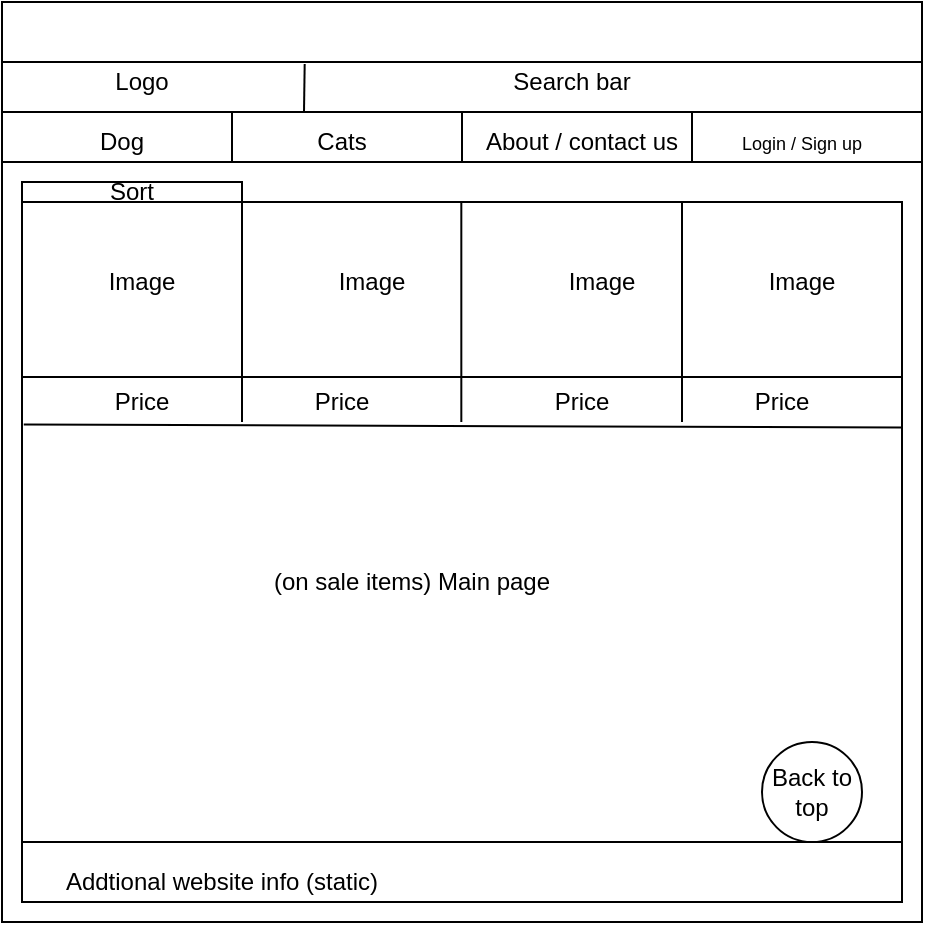 <mxfile version="14.9.6" type="device" pages="2"><diagram id="3feZtFcxeXZ_jxX-1ohJ" name="Page-1"><mxGraphModel dx="981" dy="567" grid="1" gridSize="10" guides="1" tooltips="1" connect="1" arrows="1" fold="1" page="1" pageScale="1" pageWidth="850" pageHeight="1100" math="0" shadow="0"><root><mxCell id="0"/><mxCell id="1" parent="0"/><mxCell id="fZNV0kRSCvFmlhdMY49A-1" value="" style="rounded=0;whiteSpace=wrap;html=1;" vertex="1" parent="1"><mxGeometry x="220" y="160" width="460" height="460" as="geometry"/></mxCell><mxCell id="fZNV0kRSCvFmlhdMY49A-3" value="Contents" style="text;html=1;strokeColor=none;fillColor=none;align=center;verticalAlign=middle;whiteSpace=wrap;rounded=0;" vertex="1" parent="1"><mxGeometry x="385" y="380" width="130" height="20" as="geometry"/></mxCell><mxCell id="fZNV0kRSCvFmlhdMY49A-4" value="" style="rounded=0;whiteSpace=wrap;html=1;" vertex="1" parent="1"><mxGeometry x="220" y="190" width="460" height="50" as="geometry"/></mxCell><mxCell id="fZNV0kRSCvFmlhdMY49A-6" value="" style="endArrow=none;html=1;exitX=0;exitY=0.5;exitDx=0;exitDy=0;entryX=1;entryY=0.5;entryDx=0;entryDy=0;" edge="1" parent="1" source="fZNV0kRSCvFmlhdMY49A-4" target="fZNV0kRSCvFmlhdMY49A-4"><mxGeometry width="50" height="50" relative="1" as="geometry"><mxPoint x="270" y="340" as="sourcePoint"/><mxPoint x="320" y="290" as="targetPoint"/></mxGeometry></mxCell><mxCell id="fZNV0kRSCvFmlhdMY49A-7" value="" style="endArrow=none;html=1;exitX=0.75;exitY=1;exitDx=0;exitDy=0;" edge="1" parent="1" source="fZNV0kRSCvFmlhdMY49A-4"><mxGeometry width="50" height="50" relative="1" as="geometry"><mxPoint x="270" y="340" as="sourcePoint"/><mxPoint x="565" y="215" as="targetPoint"/></mxGeometry></mxCell><mxCell id="fZNV0kRSCvFmlhdMY49A-8" value="&lt;font style=&quot;font-size: 9px&quot;&gt;Login / Sign up&lt;/font&gt;" style="text;html=1;strokeColor=none;fillColor=none;align=center;verticalAlign=middle;whiteSpace=wrap;rounded=0;" vertex="1" parent="1"><mxGeometry x="580" y="220" width="80" height="20" as="geometry"/></mxCell><mxCell id="fZNV0kRSCvFmlhdMY49A-9" value="" style="endArrow=none;html=1;entryX=0.25;entryY=1;entryDx=0;entryDy=0;" edge="1" parent="1" target="fZNV0kRSCvFmlhdMY49A-4"><mxGeometry width="50" height="50" relative="1" as="geometry"><mxPoint x="335" y="215" as="sourcePoint"/><mxPoint x="320" y="290" as="targetPoint"/></mxGeometry></mxCell><mxCell id="fZNV0kRSCvFmlhdMY49A-10" value="Dog" style="text;html=1;strokeColor=none;fillColor=none;align=center;verticalAlign=middle;whiteSpace=wrap;rounded=0;" vertex="1" parent="1"><mxGeometry x="260" y="220" width="40" height="20" as="geometry"/></mxCell><mxCell id="fZNV0kRSCvFmlhdMY49A-11" value="" style="endArrow=none;html=1;exitX=0.5;exitY=1;exitDx=0;exitDy=0;" edge="1" parent="1" source="fZNV0kRSCvFmlhdMY49A-4"><mxGeometry width="50" height="50" relative="1" as="geometry"><mxPoint x="270" y="340" as="sourcePoint"/><mxPoint x="450" y="215" as="targetPoint"/></mxGeometry></mxCell><mxCell id="fZNV0kRSCvFmlhdMY49A-12" value="Cats" style="text;html=1;strokeColor=none;fillColor=none;align=center;verticalAlign=middle;whiteSpace=wrap;rounded=0;" vertex="1" parent="1"><mxGeometry x="370" y="220" width="40" height="20" as="geometry"/></mxCell><mxCell id="fZNV0kRSCvFmlhdMY49A-14" value="Logo" style="text;html=1;strokeColor=none;fillColor=none;align=center;verticalAlign=middle;whiteSpace=wrap;rounded=0;" vertex="1" parent="1"><mxGeometry x="270" y="190" width="40" height="20" as="geometry"/></mxCell><mxCell id="fZNV0kRSCvFmlhdMY49A-16" value="Search bar" style="text;html=1;strokeColor=none;fillColor=none;align=center;verticalAlign=middle;whiteSpace=wrap;rounded=0;" vertex="1" parent="1"><mxGeometry x="460" y="190" width="90" height="20" as="geometry"/></mxCell><mxCell id="fZNV0kRSCvFmlhdMY49A-18" value="" style="endArrow=none;html=1;entryX=0.329;entryY=0.019;entryDx=0;entryDy=0;entryPerimeter=0;" edge="1" parent="1" target="fZNV0kRSCvFmlhdMY49A-4"><mxGeometry width="50" height="50" relative="1" as="geometry"><mxPoint x="371" y="215" as="sourcePoint"/><mxPoint x="320" y="350" as="targetPoint"/></mxGeometry></mxCell><mxCell id="fZNV0kRSCvFmlhdMY49A-22" value="" style="rounded=0;whiteSpace=wrap;html=1;fontStyle=1" vertex="1" parent="1"><mxGeometry x="230" y="260" width="440" height="350" as="geometry"/></mxCell><mxCell id="fZNV0kRSCvFmlhdMY49A-23" value="" style="endArrow=none;html=1;exitX=0;exitY=0.25;exitDx=0;exitDy=0;entryX=1;entryY=0.25;entryDx=0;entryDy=0;" edge="1" parent="1" source="fZNV0kRSCvFmlhdMY49A-22" target="fZNV0kRSCvFmlhdMY49A-22"><mxGeometry width="50" height="50" relative="1" as="geometry"><mxPoint x="270" y="400" as="sourcePoint"/><mxPoint x="320" y="350" as="targetPoint"/></mxGeometry></mxCell><mxCell id="fZNV0kRSCvFmlhdMY49A-24" value="" style="endArrow=none;html=1;exitX=0.002;exitY=0.318;exitDx=0;exitDy=0;exitPerimeter=0;entryX=0.999;entryY=0.322;entryDx=0;entryDy=0;entryPerimeter=0;" edge="1" parent="1" source="fZNV0kRSCvFmlhdMY49A-22" target="fZNV0kRSCvFmlhdMY49A-22"><mxGeometry width="50" height="50" relative="1" as="geometry"><mxPoint x="270" y="400" as="sourcePoint"/><mxPoint x="320" y="350" as="targetPoint"/></mxGeometry></mxCell><mxCell id="fZNV0kRSCvFmlhdMY49A-25" value="" style="endArrow=none;html=1;exitX=0.25;exitY=0;exitDx=0;exitDy=0;" edge="1" parent="1" source="fZNV0kRSCvFmlhdMY49A-22"><mxGeometry width="50" height="50" relative="1" as="geometry"><mxPoint x="270" y="400" as="sourcePoint"/><mxPoint x="340" y="370" as="targetPoint"/></mxGeometry></mxCell><mxCell id="fZNV0kRSCvFmlhdMY49A-26" value="About / contact us" style="text;html=1;strokeColor=none;fillColor=none;align=center;verticalAlign=middle;whiteSpace=wrap;rounded=0;" vertex="1" parent="1"><mxGeometry x="460" y="220" width="100" height="20" as="geometry"/></mxCell><mxCell id="fZNV0kRSCvFmlhdMY49A-27" value="" style="endArrow=none;html=1;" edge="1" parent="1"><mxGeometry width="50" height="50" relative="1" as="geometry"><mxPoint x="449.66" y="370" as="sourcePoint"/><mxPoint x="449.66" y="260" as="targetPoint"/></mxGeometry></mxCell><mxCell id="fZNV0kRSCvFmlhdMY49A-28" value="" style="endArrow=none;html=1;exitX=0.75;exitY=0;exitDx=0;exitDy=0;" edge="1" parent="1" source="fZNV0kRSCvFmlhdMY49A-22"><mxGeometry width="50" height="50" relative="1" as="geometry"><mxPoint x="270" y="380" as="sourcePoint"/><mxPoint x="560" y="370" as="targetPoint"/><Array as="points"><mxPoint x="560" y="310"/></Array></mxGeometry></mxCell><mxCell id="fZNV0kRSCvFmlhdMY49A-29" value="" style="endArrow=none;html=1;" edge="1" parent="1"><mxGeometry width="50" height="50" relative="1" as="geometry"><mxPoint x="230" y="580" as="sourcePoint"/><mxPoint x="670" y="580" as="targetPoint"/></mxGeometry></mxCell><mxCell id="fZNV0kRSCvFmlhdMY49A-30" value="Image" style="text;html=1;strokeColor=none;fillColor=none;align=center;verticalAlign=middle;whiteSpace=wrap;rounded=0;" vertex="1" parent="1"><mxGeometry x="385" y="290" width="40" height="20" as="geometry"/></mxCell><mxCell id="fZNV0kRSCvFmlhdMY49A-31" value="Price" style="text;html=1;strokeColor=none;fillColor=none;align=center;verticalAlign=middle;whiteSpace=wrap;rounded=0;" vertex="1" parent="1"><mxGeometry x="270" y="350" width="40" height="20" as="geometry"/></mxCell><mxCell id="fZNV0kRSCvFmlhdMY49A-32" value="Price" style="text;html=1;strokeColor=none;fillColor=none;align=center;verticalAlign=middle;whiteSpace=wrap;rounded=0;" vertex="1" parent="1"><mxGeometry x="370" y="350" width="40" height="20" as="geometry"/></mxCell><mxCell id="fZNV0kRSCvFmlhdMY49A-33" value="Price" style="text;html=1;strokeColor=none;fillColor=none;align=center;verticalAlign=middle;whiteSpace=wrap;rounded=0;" vertex="1" parent="1"><mxGeometry x="490" y="350" width="40" height="20" as="geometry"/></mxCell><mxCell id="fZNV0kRSCvFmlhdMY49A-34" value="Price" style="text;html=1;strokeColor=none;fillColor=none;align=center;verticalAlign=middle;whiteSpace=wrap;rounded=0;" vertex="1" parent="1"><mxGeometry x="590" y="350" width="40" height="20" as="geometry"/></mxCell><mxCell id="fZNV0kRSCvFmlhdMY49A-35" value="Image" style="text;html=1;strokeColor=none;fillColor=none;align=center;verticalAlign=middle;whiteSpace=wrap;rounded=0;" vertex="1" parent="1"><mxGeometry x="270" y="290" width="40" height="20" as="geometry"/></mxCell><mxCell id="fZNV0kRSCvFmlhdMY49A-36" value="Image" style="text;html=1;strokeColor=none;fillColor=none;align=center;verticalAlign=middle;whiteSpace=wrap;rounded=0;" vertex="1" parent="1"><mxGeometry x="500" y="290" width="40" height="20" as="geometry"/></mxCell><mxCell id="fZNV0kRSCvFmlhdMY49A-37" value="Image" style="text;html=1;strokeColor=none;fillColor=none;align=center;verticalAlign=middle;whiteSpace=wrap;rounded=0;" vertex="1" parent="1"><mxGeometry x="600" y="290" width="40" height="20" as="geometry"/></mxCell><mxCell id="WYjNol1FmLns51SQkMWZ-3" value="" style="rounded=0;whiteSpace=wrap;html=1;" vertex="1" parent="1"><mxGeometry x="230" y="250" width="110" height="10" as="geometry"/></mxCell><mxCell id="WYjNol1FmLns51SQkMWZ-4" value="Sort" style="text;html=1;strokeColor=none;fillColor=none;align=center;verticalAlign=middle;whiteSpace=wrap;rounded=0;" vertex="1" parent="1"><mxGeometry x="265" y="245" width="40" height="20" as="geometry"/></mxCell><mxCell id="ED9AaB6hcTwVeXhBtY44-1" value="(on sale items) Main page" style="text;html=1;strokeColor=none;fillColor=none;align=center;verticalAlign=middle;whiteSpace=wrap;rounded=0;" vertex="1" parent="1"><mxGeometry x="350" y="440" width="150" height="20" as="geometry"/></mxCell><mxCell id="ED9AaB6hcTwVeXhBtY44-2" value="Addtional website info (static)" style="text;html=1;strokeColor=none;fillColor=none;align=center;verticalAlign=middle;whiteSpace=wrap;rounded=0;" vertex="1" parent="1"><mxGeometry x="250" y="590" width="160" height="20" as="geometry"/></mxCell><mxCell id="ED9AaB6hcTwVeXhBtY44-4" value="" style="ellipse;whiteSpace=wrap;html=1;" vertex="1" parent="1"><mxGeometry x="600" y="530" width="50" height="50" as="geometry"/></mxCell><mxCell id="ED9AaB6hcTwVeXhBtY44-6" value="Back to top" style="text;html=1;strokeColor=none;fillColor=none;align=center;verticalAlign=middle;whiteSpace=wrap;rounded=0;" vertex="1" parent="1"><mxGeometry x="595" y="545" width="60" height="20" as="geometry"/></mxCell></root></mxGraphModel></diagram><diagram id="ekEZjB3jG_avCw_EKTeh" name="Page-2"><mxGraphModel dx="981" dy="567" grid="1" gridSize="10" guides="1" tooltips="1" connect="1" arrows="1" fold="1" page="1" pageScale="1" pageWidth="850" pageHeight="1100" math="0" shadow="0"><root><mxCell id="pNr3cjWZcglKfTLWTHcc-0"/><mxCell id="pNr3cjWZcglKfTLWTHcc-1" parent="pNr3cjWZcglKfTLWTHcc-0"/><mxCell id="pNr3cjWZcglKfTLWTHcc-2" value="" style="rounded=0;whiteSpace=wrap;html=1;" vertex="1" parent="pNr3cjWZcglKfTLWTHcc-1"><mxGeometry x="220" y="160" width="460" height="460" as="geometry"/></mxCell><mxCell id="pNr3cjWZcglKfTLWTHcc-3" value="Contents" style="text;html=1;strokeColor=none;fillColor=none;align=center;verticalAlign=middle;whiteSpace=wrap;rounded=0;" vertex="1" parent="pNr3cjWZcglKfTLWTHcc-1"><mxGeometry x="385" y="380" width="130" height="20" as="geometry"/></mxCell><mxCell id="pNr3cjWZcglKfTLWTHcc-4" value="" style="rounded=0;whiteSpace=wrap;html=1;" vertex="1" parent="pNr3cjWZcglKfTLWTHcc-1"><mxGeometry x="220" y="190" width="460" height="50" as="geometry"/></mxCell><mxCell id="pNr3cjWZcglKfTLWTHcc-5" value="" style="endArrow=none;html=1;exitX=0;exitY=0.5;exitDx=0;exitDy=0;entryX=1;entryY=0.5;entryDx=0;entryDy=0;" edge="1" parent="pNr3cjWZcglKfTLWTHcc-1" source="pNr3cjWZcglKfTLWTHcc-4" target="pNr3cjWZcglKfTLWTHcc-4"><mxGeometry width="50" height="50" relative="1" as="geometry"><mxPoint x="270" y="340" as="sourcePoint"/><mxPoint x="320" y="290" as="targetPoint"/></mxGeometry></mxCell><mxCell id="pNr3cjWZcglKfTLWTHcc-6" value="" style="endArrow=none;html=1;exitX=0.75;exitY=1;exitDx=0;exitDy=0;" edge="1" parent="pNr3cjWZcglKfTLWTHcc-1" source="pNr3cjWZcglKfTLWTHcc-4"><mxGeometry width="50" height="50" relative="1" as="geometry"><mxPoint x="270" y="340" as="sourcePoint"/><mxPoint x="565" y="215.0" as="targetPoint"/></mxGeometry></mxCell><mxCell id="pNr3cjWZcglKfTLWTHcc-7" value="&lt;font style=&quot;font-size: 9px&quot;&gt;Profile / my account&lt;/font&gt;" style="text;html=1;strokeColor=none;fillColor=none;align=center;verticalAlign=middle;whiteSpace=wrap;rounded=0;" vertex="1" parent="pNr3cjWZcglKfTLWTHcc-1"><mxGeometry x="570" y="220" width="90" height="20" as="geometry"/></mxCell><mxCell id="pNr3cjWZcglKfTLWTHcc-8" value="" style="endArrow=none;html=1;entryX=0.25;entryY=1;entryDx=0;entryDy=0;" edge="1" parent="pNr3cjWZcglKfTLWTHcc-1" target="pNr3cjWZcglKfTLWTHcc-4"><mxGeometry width="50" height="50" relative="1" as="geometry"><mxPoint x="335" y="215.0" as="sourcePoint"/><mxPoint x="320" y="290" as="targetPoint"/></mxGeometry></mxCell><mxCell id="pNr3cjWZcglKfTLWTHcc-9" value="Dog" style="text;html=1;strokeColor=none;fillColor=none;align=center;verticalAlign=middle;whiteSpace=wrap;rounded=0;" vertex="1" parent="pNr3cjWZcglKfTLWTHcc-1"><mxGeometry x="260" y="220" width="40" height="20" as="geometry"/></mxCell><mxCell id="pNr3cjWZcglKfTLWTHcc-10" value="" style="endArrow=none;html=1;exitX=0.5;exitY=1;exitDx=0;exitDy=0;" edge="1" parent="pNr3cjWZcglKfTLWTHcc-1" source="pNr3cjWZcglKfTLWTHcc-4"><mxGeometry width="50" height="50" relative="1" as="geometry"><mxPoint x="270" y="340" as="sourcePoint"/><mxPoint x="450" y="215.0" as="targetPoint"/></mxGeometry></mxCell><mxCell id="pNr3cjWZcglKfTLWTHcc-11" value="Cats" style="text;html=1;strokeColor=none;fillColor=none;align=center;verticalAlign=middle;whiteSpace=wrap;rounded=0;" vertex="1" parent="pNr3cjWZcglKfTLWTHcc-1"><mxGeometry x="370" y="220" width="40" height="20" as="geometry"/></mxCell><mxCell id="pNr3cjWZcglKfTLWTHcc-12" value="Logo" style="text;html=1;strokeColor=none;fillColor=none;align=center;verticalAlign=middle;whiteSpace=wrap;rounded=0;" vertex="1" parent="pNr3cjWZcglKfTLWTHcc-1"><mxGeometry x="270" y="190" width="40" height="20" as="geometry"/></mxCell><mxCell id="pNr3cjWZcglKfTLWTHcc-13" value="Search bar" style="text;html=1;strokeColor=none;fillColor=none;align=center;verticalAlign=middle;whiteSpace=wrap;rounded=0;" vertex="1" parent="pNr3cjWZcglKfTLWTHcc-1"><mxGeometry x="460" y="190" width="90" height="20" as="geometry"/></mxCell><mxCell id="pNr3cjWZcglKfTLWTHcc-14" value="" style="endArrow=none;html=1;entryX=0.329;entryY=0.019;entryDx=0;entryDy=0;entryPerimeter=0;" edge="1" parent="pNr3cjWZcglKfTLWTHcc-1" target="pNr3cjWZcglKfTLWTHcc-4"><mxGeometry width="50" height="50" relative="1" as="geometry"><mxPoint x="371" y="215.0" as="sourcePoint"/><mxPoint x="320" y="350" as="targetPoint"/></mxGeometry></mxCell><mxCell id="pNr3cjWZcglKfTLWTHcc-15" value="" style="rounded=0;whiteSpace=wrap;html=1;fontStyle=1" vertex="1" parent="pNr3cjWZcglKfTLWTHcc-1"><mxGeometry x="230" y="250" width="440" height="350" as="geometry"/></mxCell><mxCell id="pNr3cjWZcglKfTLWTHcc-16" value="" style="endArrow=none;html=1;exitX=0;exitY=0.25;exitDx=0;exitDy=0;entryX=1;entryY=0.25;entryDx=0;entryDy=0;" edge="1" parent="pNr3cjWZcglKfTLWTHcc-1" source="pNr3cjWZcglKfTLWTHcc-15" target="pNr3cjWZcglKfTLWTHcc-15"><mxGeometry width="50" height="50" relative="1" as="geometry"><mxPoint x="270" y="400" as="sourcePoint"/><mxPoint x="320" y="350" as="targetPoint"/></mxGeometry></mxCell><mxCell id="pNr3cjWZcglKfTLWTHcc-17" value="" style="endArrow=none;html=1;exitX=0.002;exitY=0.318;exitDx=0;exitDy=0;exitPerimeter=0;entryX=0.999;entryY=0.322;entryDx=0;entryDy=0;entryPerimeter=0;" edge="1" parent="pNr3cjWZcglKfTLWTHcc-1" source="pNr3cjWZcglKfTLWTHcc-15" target="pNr3cjWZcglKfTLWTHcc-15"><mxGeometry width="50" height="50" relative="1" as="geometry"><mxPoint x="270" y="400" as="sourcePoint"/><mxPoint x="320" y="350" as="targetPoint"/></mxGeometry></mxCell><mxCell id="pNr3cjWZcglKfTLWTHcc-18" value="" style="endArrow=none;html=1;exitX=0.25;exitY=0;exitDx=0;exitDy=0;" edge="1" parent="pNr3cjWZcglKfTLWTHcc-1" source="pNr3cjWZcglKfTLWTHcc-15"><mxGeometry width="50" height="50" relative="1" as="geometry"><mxPoint x="270" y="400" as="sourcePoint"/><mxPoint x="340" y="360.0" as="targetPoint"/></mxGeometry></mxCell><mxCell id="pNr3cjWZcglKfTLWTHcc-19" value="About / contact us" style="text;html=1;strokeColor=none;fillColor=none;align=center;verticalAlign=middle;whiteSpace=wrap;rounded=0;" vertex="1" parent="pNr3cjWZcglKfTLWTHcc-1"><mxGeometry x="460" y="220" width="100" height="20" as="geometry"/></mxCell><mxCell id="pNr3cjWZcglKfTLWTHcc-20" value="" style="endArrow=none;html=1;" edge="1" parent="pNr3cjWZcglKfTLWTHcc-1"><mxGeometry width="50" height="50" relative="1" as="geometry"><mxPoint x="450" y="360.0" as="sourcePoint"/><mxPoint x="450" y="250.0" as="targetPoint"/></mxGeometry></mxCell><mxCell id="pNr3cjWZcglKfTLWTHcc-21" value="" style="endArrow=none;html=1;exitX=0.75;exitY=0;exitDx=0;exitDy=0;" edge="1" parent="pNr3cjWZcglKfTLWTHcc-1" source="pNr3cjWZcglKfTLWTHcc-15"><mxGeometry width="50" height="50" relative="1" as="geometry"><mxPoint x="270" y="380" as="sourcePoint"/><mxPoint x="560" y="360.0" as="targetPoint"/></mxGeometry></mxCell><mxCell id="pNr3cjWZcglKfTLWTHcc-22" value="" style="endArrow=none;html=1;" edge="1" parent="pNr3cjWZcglKfTLWTHcc-1"><mxGeometry width="50" height="50" relative="1" as="geometry"><mxPoint x="230" y="580" as="sourcePoint"/><mxPoint x="670" y="580" as="targetPoint"/></mxGeometry></mxCell><mxCell id="pNr3cjWZcglKfTLWTHcc-23" value="Image" style="text;html=1;strokeColor=none;fillColor=none;align=center;verticalAlign=middle;whiteSpace=wrap;rounded=0;" vertex="1" parent="pNr3cjWZcglKfTLWTHcc-1"><mxGeometry x="385" y="290" width="40" height="20" as="geometry"/></mxCell><mxCell id="pNr3cjWZcglKfTLWTHcc-25" value="Price" style="text;html=1;strokeColor=none;fillColor=none;align=center;verticalAlign=middle;whiteSpace=wrap;rounded=0;" vertex="1" parent="pNr3cjWZcglKfTLWTHcc-1"><mxGeometry x="370" y="340" width="40" height="20" as="geometry"/></mxCell><mxCell id="pNr3cjWZcglKfTLWTHcc-26" value="Price" style="text;html=1;strokeColor=none;fillColor=none;align=center;verticalAlign=middle;whiteSpace=wrap;rounded=0;" vertex="1" parent="pNr3cjWZcglKfTLWTHcc-1"><mxGeometry x="490" y="340" width="40" height="20" as="geometry"/></mxCell><mxCell id="pNr3cjWZcglKfTLWTHcc-27" value="Price" style="text;html=1;strokeColor=none;fillColor=none;align=center;verticalAlign=middle;whiteSpace=wrap;rounded=0;" vertex="1" parent="pNr3cjWZcglKfTLWTHcc-1"><mxGeometry x="590" y="340" width="40" height="20" as="geometry"/></mxCell><mxCell id="pNr3cjWZcglKfTLWTHcc-29" value="Image" style="text;html=1;strokeColor=none;fillColor=none;align=center;verticalAlign=middle;whiteSpace=wrap;rounded=0;" vertex="1" parent="pNr3cjWZcglKfTLWTHcc-1"><mxGeometry x="500" y="290" width="40" height="20" as="geometry"/></mxCell><mxCell id="pNr3cjWZcglKfTLWTHcc-30" value="Image" style="text;html=1;strokeColor=none;fillColor=none;align=center;verticalAlign=middle;whiteSpace=wrap;rounded=0;" vertex="1" parent="pNr3cjWZcglKfTLWTHcc-1"><mxGeometry x="600" y="290" width="40" height="20" as="geometry"/></mxCell><mxCell id="pNr3cjWZcglKfTLWTHcc-32" value="" style="rounded=0;whiteSpace=wrap;html=1;" vertex="1" parent="pNr3cjWZcglKfTLWTHcc-1"><mxGeometry x="220" y="240" width="120" height="210" as="geometry"/></mxCell><mxCell id="pNr3cjWZcglKfTLWTHcc-33" value="Food" style="text;html=1;strokeColor=none;fillColor=none;align=center;verticalAlign=middle;whiteSpace=wrap;rounded=0;" vertex="1" parent="pNr3cjWZcglKfTLWTHcc-1"><mxGeometry x="250" y="250" width="40" height="20" as="geometry"/></mxCell><mxCell id="pNr3cjWZcglKfTLWTHcc-34" value="Toys" style="text;html=1;strokeColor=none;fillColor=none;align=center;verticalAlign=middle;whiteSpace=wrap;rounded=0;" vertex="1" parent="pNr3cjWZcglKfTLWTHcc-1"><mxGeometry x="250" y="280" width="40" height="20" as="geometry"/></mxCell><mxCell id="pNr3cjWZcglKfTLWTHcc-35" value="Hygeine" style="text;html=1;strokeColor=none;fillColor=none;align=center;verticalAlign=middle;whiteSpace=wrap;rounded=0;" vertex="1" parent="pNr3cjWZcglKfTLWTHcc-1"><mxGeometry x="250" y="310" width="40" height="20" as="geometry"/></mxCell><mxCell id="pNr3cjWZcglKfTLWTHcc-36" value="Vitamins" style="text;html=1;strokeColor=none;fillColor=none;align=center;verticalAlign=middle;whiteSpace=wrap;rounded=0;" vertex="1" parent="pNr3cjWZcglKfTLWTHcc-1"><mxGeometry x="250" y="350" width="40" height="20" as="geometry"/></mxCell><mxCell id="pNr3cjWZcglKfTLWTHcc-37" value="Cage / miscs" style="text;html=1;strokeColor=none;fillColor=none;align=center;verticalAlign=middle;whiteSpace=wrap;rounded=0;" vertex="1" parent="pNr3cjWZcglKfTLWTHcc-1"><mxGeometry x="230" y="380" width="90" height="20" as="geometry"/></mxCell><mxCell id="QQyYwnj6q6uFSDBnY_Ki-0" value="" style="endArrow=none;html=1;exitX=0;exitY=0.171;exitDx=0;exitDy=0;exitPerimeter=0;entryX=1.008;entryY=0.171;entryDx=0;entryDy=0;entryPerimeter=0;" edge="1" parent="pNr3cjWZcglKfTLWTHcc-1" source="pNr3cjWZcglKfTLWTHcc-32" target="pNr3cjWZcglKfTLWTHcc-32"><mxGeometry width="50" height="50" relative="1" as="geometry"><mxPoint x="400" y="440" as="sourcePoint"/><mxPoint x="450" y="390" as="targetPoint"/></mxGeometry></mxCell><mxCell id="QQyYwnj6q6uFSDBnY_Ki-1" value="" style="endArrow=none;html=1;exitX=0.008;exitY=0.319;exitDx=0;exitDy=0;exitPerimeter=0;entryX=1;entryY=0.324;entryDx=0;entryDy=0;entryPerimeter=0;" edge="1" parent="pNr3cjWZcglKfTLWTHcc-1" source="pNr3cjWZcglKfTLWTHcc-32" target="pNr3cjWZcglKfTLWTHcc-32"><mxGeometry width="50" height="50" relative="1" as="geometry"><mxPoint x="400" y="440" as="sourcePoint"/><mxPoint x="450" y="390" as="targetPoint"/></mxGeometry></mxCell><mxCell id="QQyYwnj6q6uFSDBnY_Ki-2" value="" style="endArrow=none;html=1;exitX=0;exitY=0.5;exitDx=0;exitDy=0;entryX=1;entryY=0.5;entryDx=0;entryDy=0;" edge="1" parent="pNr3cjWZcglKfTLWTHcc-1" source="pNr3cjWZcglKfTLWTHcc-32" target="pNr3cjWZcglKfTLWTHcc-32"><mxGeometry width="50" height="50" relative="1" as="geometry"><mxPoint x="400" y="440" as="sourcePoint"/><mxPoint x="450" y="390" as="targetPoint"/></mxGeometry></mxCell><mxCell id="QQyYwnj6q6uFSDBnY_Ki-3" value="" style="endArrow=none;html=1;exitX=0.008;exitY=0.648;exitDx=0;exitDy=0;exitPerimeter=0;" edge="1" parent="pNr3cjWZcglKfTLWTHcc-1" source="pNr3cjWZcglKfTLWTHcc-32"><mxGeometry width="50" height="50" relative="1" as="geometry"><mxPoint x="400" y="440" as="sourcePoint"/><mxPoint x="340" y="376" as="targetPoint"/></mxGeometry></mxCell><mxCell id="QQyYwnj6q6uFSDBnY_Ki-5" value="" style="rounded=0;whiteSpace=wrap;html=1;fillColor=#1ba1e2;strokeColor=#006EAF;fontColor=#ffffff;" vertex="1" parent="pNr3cjWZcglKfTLWTHcc-1"><mxGeometry x="220" y="160" width="460" height="30" as="geometry"/></mxCell><mxCell id="gCBT3_5shyqOl2a06MxN-0" value="" style="rounded=0;whiteSpace=wrap;html=1;" vertex="1" parent="pNr3cjWZcglKfTLWTHcc-1"><mxGeometry x="560" y="240" width="120" height="150" as="geometry"/></mxCell><mxCell id="gCBT3_5shyqOl2a06MxN-1" value="My account" style="text;html=1;strokeColor=none;fillColor=none;align=center;verticalAlign=middle;whiteSpace=wrap;rounded=0;" vertex="1" parent="pNr3cjWZcglKfTLWTHcc-1"><mxGeometry x="580" y="240" width="70" height="20" as="geometry"/></mxCell><mxCell id="gCBT3_5shyqOl2a06MxN-2" value="Shopping cart" style="text;html=1;strokeColor=none;fillColor=none;align=center;verticalAlign=middle;whiteSpace=wrap;rounded=0;" vertex="1" parent="pNr3cjWZcglKfTLWTHcc-1"><mxGeometry x="570" y="270" width="90" height="20" as="geometry"/></mxCell><mxCell id="gCBT3_5shyqOl2a06MxN-3" value="Purhase history" style="text;html=1;strokeColor=none;fillColor=none;align=center;verticalAlign=middle;whiteSpace=wrap;rounded=0;" vertex="1" parent="pNr3cjWZcglKfTLWTHcc-1"><mxGeometry x="570" y="300" width="90" height="20" as="geometry"/></mxCell><mxCell id="gCBT3_5shyqOl2a06MxN-4" value="Order status" style="text;html=1;strokeColor=none;fillColor=none;align=center;verticalAlign=middle;whiteSpace=wrap;rounded=0;" vertex="1" parent="pNr3cjWZcglKfTLWTHcc-1"><mxGeometry x="565" y="330" width="100" height="20" as="geometry"/></mxCell><mxCell id="gCBT3_5shyqOl2a06MxN-5" value="Logout" style="text;html=1;strokeColor=none;fillColor=none;align=center;verticalAlign=middle;whiteSpace=wrap;rounded=0;" vertex="1" parent="pNr3cjWZcglKfTLWTHcc-1"><mxGeometry x="595" y="360" width="40" height="20" as="geometry"/></mxCell><mxCell id="gCBT3_5shyqOl2a06MxN-6" style="edgeStyle=orthogonalEdgeStyle;rounded=0;orthogonalLoop=1;jettySize=auto;html=1;exitX=0.5;exitY=1;exitDx=0;exitDy=0;" edge="1" parent="pNr3cjWZcglKfTLWTHcc-1" source="pNr3cjWZcglKfTLWTHcc-32" target="pNr3cjWZcglKfTLWTHcc-32"><mxGeometry relative="1" as="geometry"/></mxCell><mxCell id="gCBT3_5shyqOl2a06MxN-7" value="Design" style="text;html=1;strokeColor=none;fillColor=none;align=center;verticalAlign=middle;whiteSpace=wrap;rounded=0;" vertex="1" parent="pNr3cjWZcglKfTLWTHcc-1"><mxGeometry x="70" y="240" width="40" height="20" as="geometry"/></mxCell><mxCell id="gCBT3_5shyqOl2a06MxN-8" value="Table" style="text;html=1;strokeColor=none;fillColor=none;align=center;verticalAlign=middle;whiteSpace=wrap;rounded=0;" vertex="1" parent="pNr3cjWZcglKfTLWTHcc-1"><mxGeometry x="70" y="290" width="40" height="20" as="geometry"/></mxCell><mxCell id="gCBT3_5shyqOl2a06MxN-9" value="Javascript /animation" style="text;html=1;strokeColor=none;fillColor=none;align=center;verticalAlign=middle;whiteSpace=wrap;rounded=0;" vertex="1" parent="pNr3cjWZcglKfTLWTHcc-1"><mxGeometry x="20" y="330" width="150" height="30" as="geometry"/></mxCell></root></mxGraphModel></diagram></mxfile>